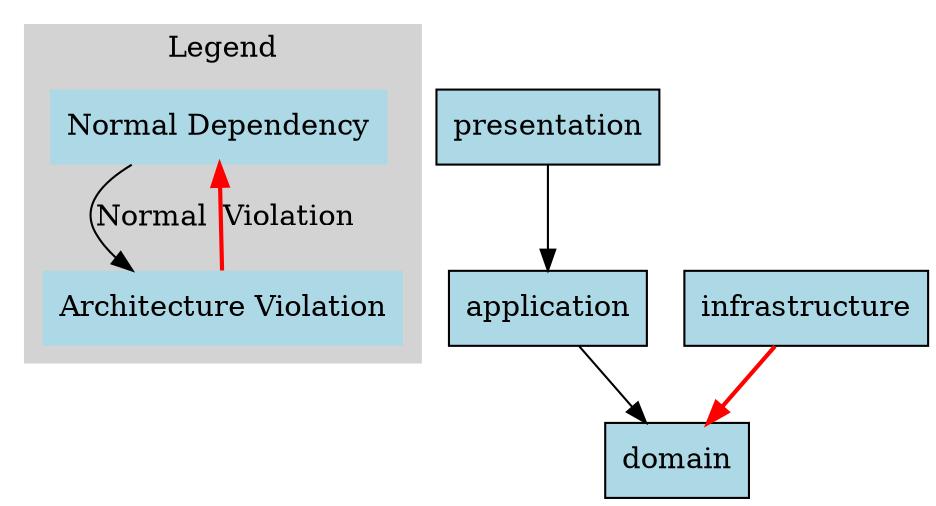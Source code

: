digraph ArchitectureDependencies {
  rankdir=TB;
  node [shape=box, style=filled, fillcolor=lightblue];
  subgraph cluster_legend {
    label="Legend";
    style=filled;
    color=lightgrey;
    node [style=filled, shape=box];
    normal_edge [label="Normal Dependency", shape=plaintext];
    violation_edge [label="Architecture Violation", shape=plaintext];
    normal_edge -> violation_edge [color=black, label="Normal"];
    violation_edge -> normal_edge [color=red, penwidth=2.0, label="Violation"];
  }
  node0 [label="domain"];
  node1 [label="application"];
  node2 [label="infrastructure"];
  node3 [label="presentation"];
  node1 -> node0;
  node2 -> node0 [color=red, penwidth=2.0];
  node3 -> node1;
}

